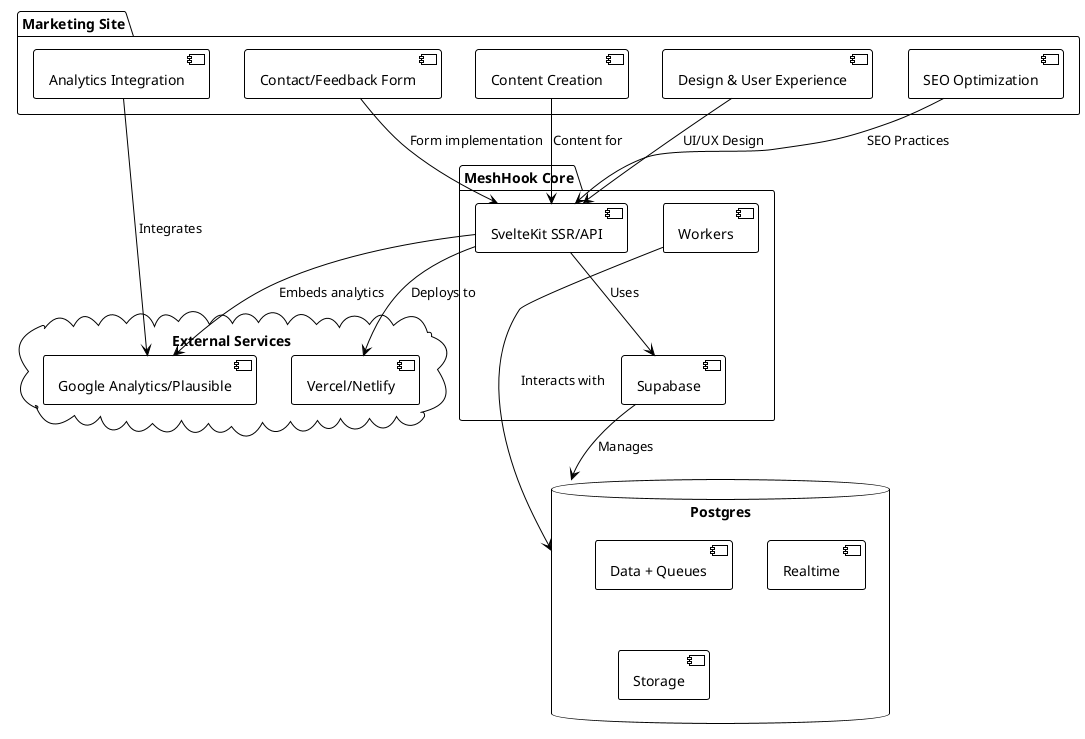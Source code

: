@startuml
!theme plain

package "Marketing Site" {
    [Content Creation] as CC
    [Design & User Experience] as DUX
    [SEO Optimization] as SEO
    [Analytics Integration] as AI
    [Contact/Feedback Form] as CFF
}

package "MeshHook Core" {
    [SvelteKit SSR/API] as SSR
    [Supabase] as SB
    [Workers] as WK
}

database "Postgres" as PG {
    [Data + Queues]
    [Realtime]
    [Storage]
}

cloud "External Services" {
    [Vercel/Netlify] as VN
    [Google Analytics/Plausible] as GA
}

SSR --> VN : Deploys to
SSR --> GA : Embeds analytics
SSR --> SB : Uses
SB --> PG : Manages
WK --> PG : Interacts with

CC --> SSR : Content for
DUX --> SSR : UI/UX Design
SEO --> SSR : SEO Practices
AI --> GA : Integrates
CFF --> SSR : Form implementation

@enduml